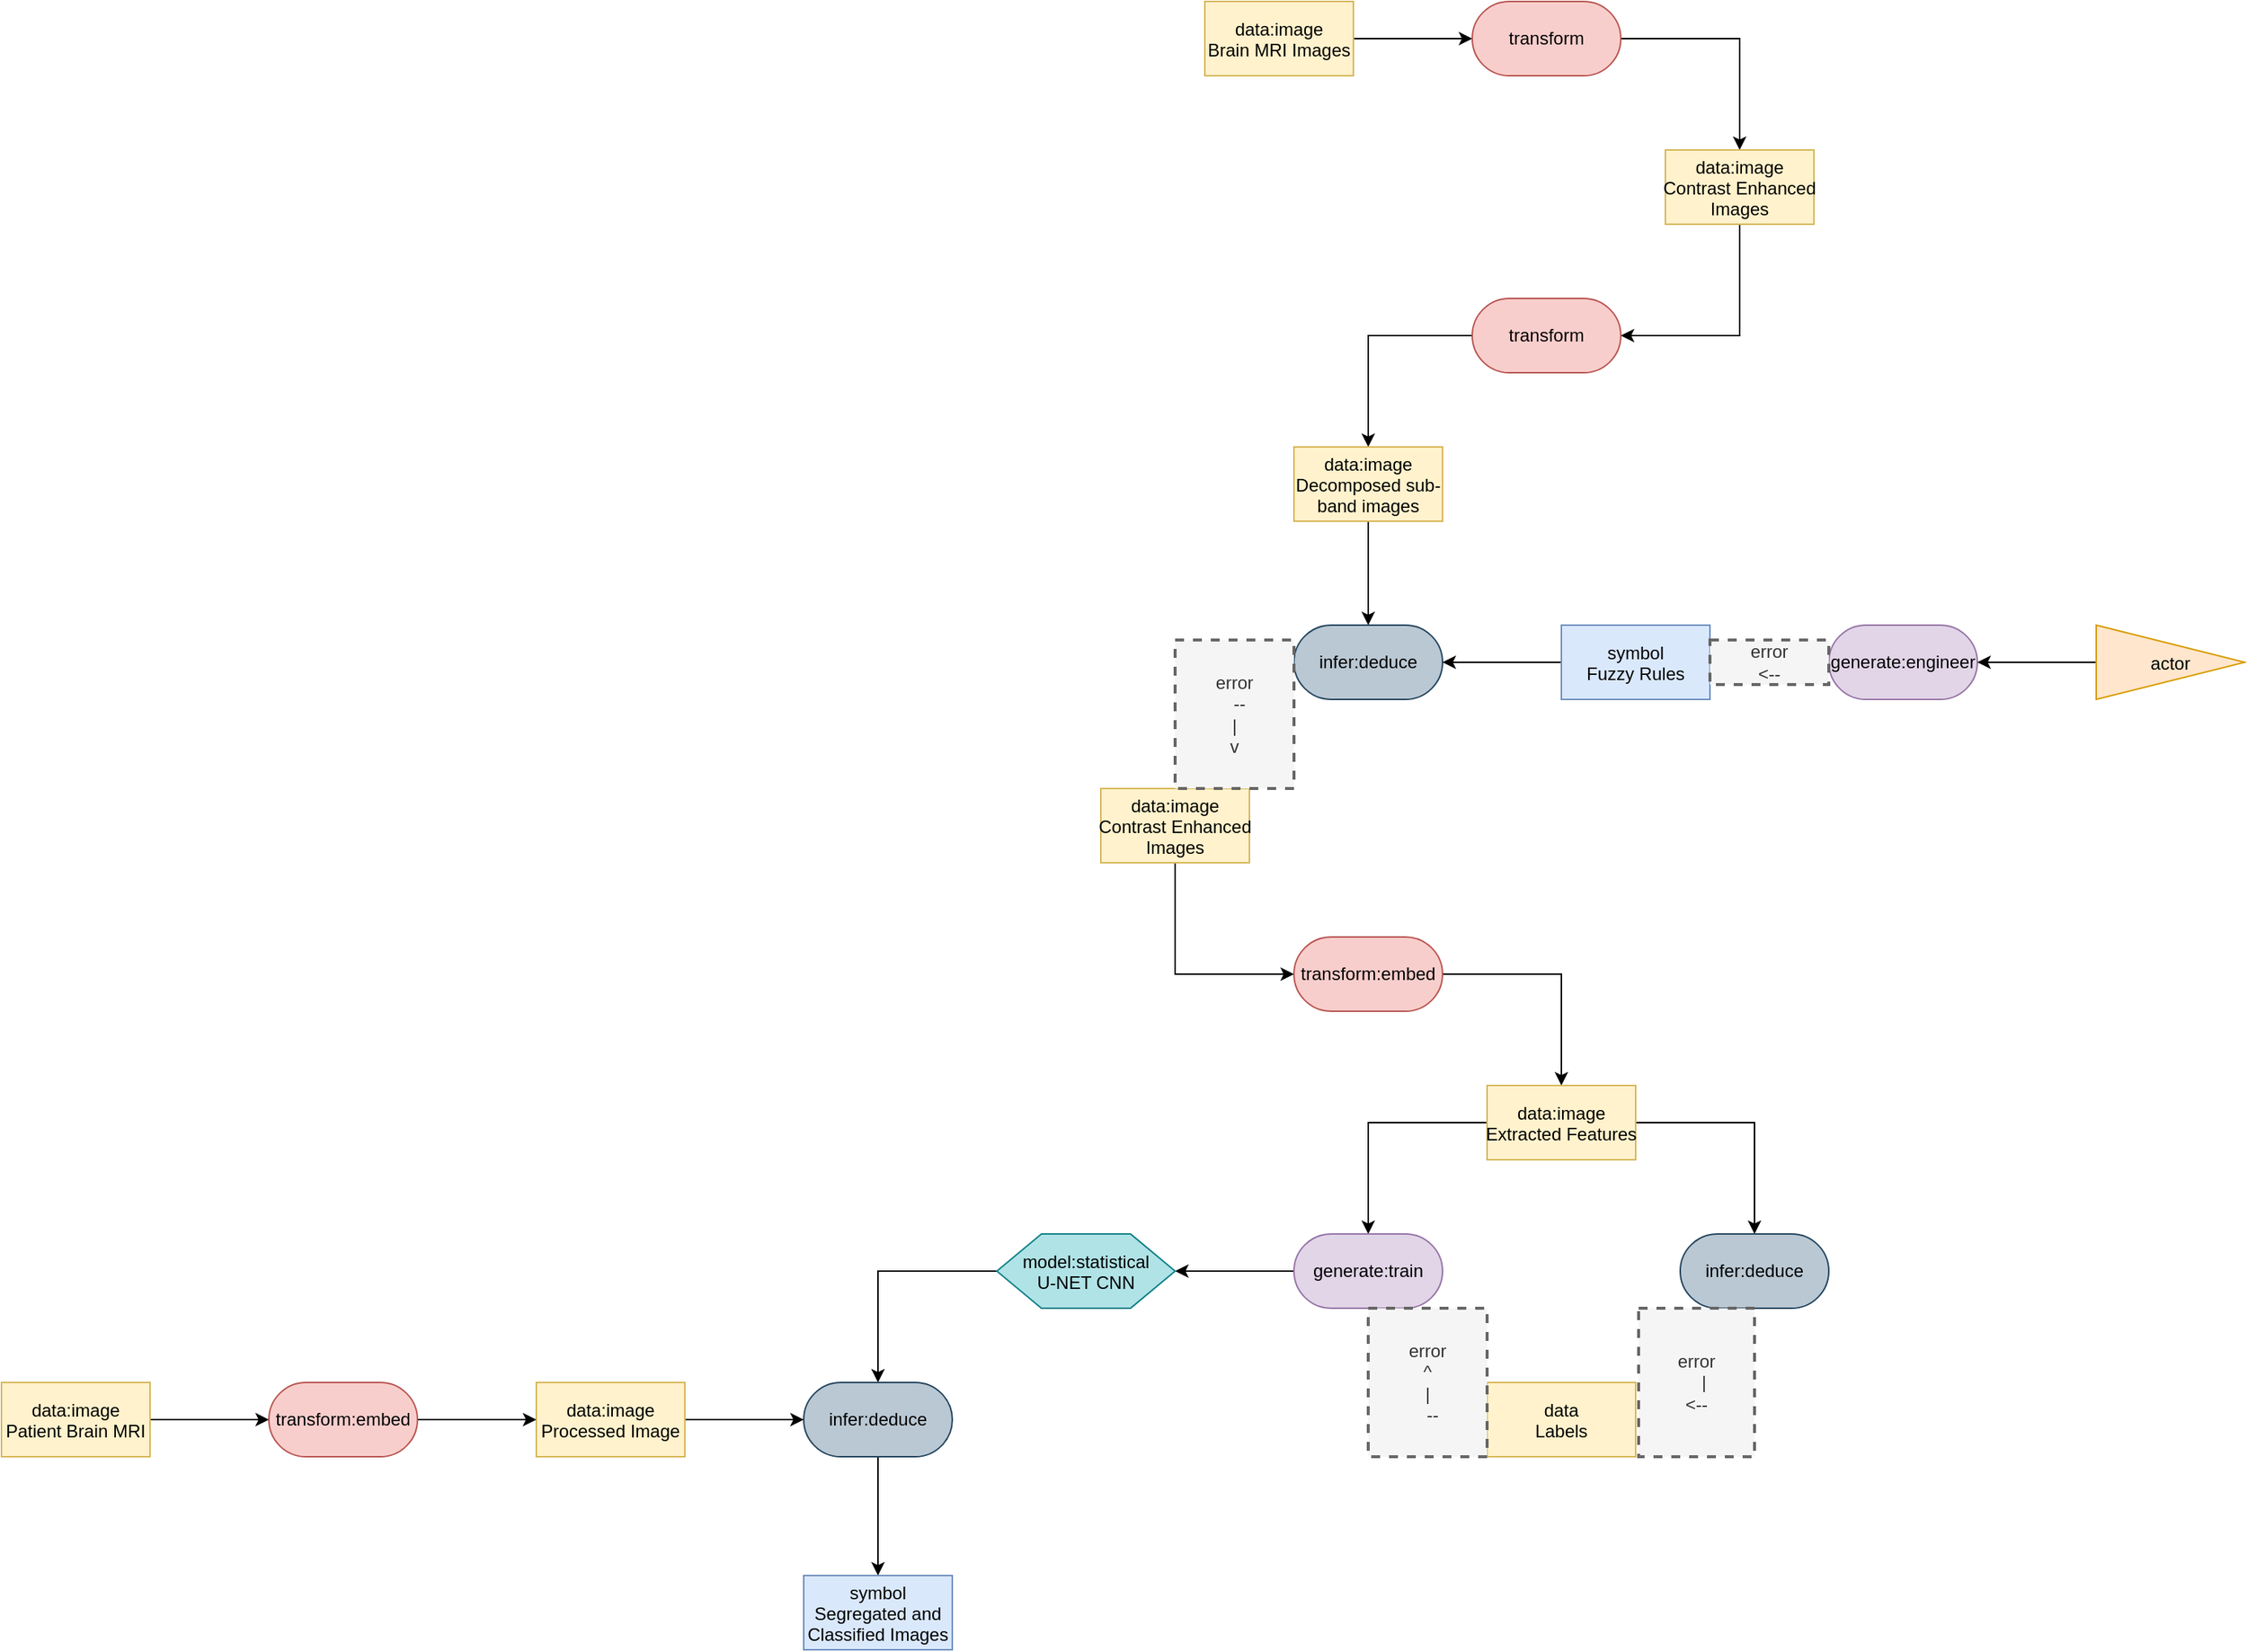<mxfile version="27.1.6" pages="2">
  <diagram name="Page-1" id="plBq_J1SbF4jnuTHjJlc">
    <mxGraphModel dx="1572" dy="942" grid="1" gridSize="10" guides="1" tooltips="1" connect="1" arrows="1" fold="1" page="1" pageScale="1" pageWidth="3300" pageHeight="4681" math="0" shadow="0">
      <root>
        <mxCell id="0" />
        <mxCell id="1" parent="0" />
        <mxCell id="vXU0knyB1zImoZu9zCc7-3" style="edgeStyle=orthogonalEdgeStyle;rounded=0;orthogonalLoop=1;jettySize=auto;html=1;entryX=0;entryY=0.5;entryDx=0;entryDy=0;" parent="1" source="vXU0knyB1zImoZu9zCc7-1" target="vXU0knyB1zImoZu9zCc7-2" edge="1">
          <mxGeometry relative="1" as="geometry" />
        </mxCell>
        <mxCell id="vXU0knyB1zImoZu9zCc7-1" value="data:image&#xa;Brain MRI Images" style="rectangle;fillColor=#fff2cc;strokeColor=#d6b656;" parent="1" name="data" vertex="1">
          <mxGeometry x="1040" y="440" width="100" height="50" as="geometry" />
        </mxCell>
        <mxCell id="vXU0knyB1zImoZu9zCc7-5" style="edgeStyle=orthogonalEdgeStyle;rounded=0;orthogonalLoop=1;jettySize=auto;html=1;entryX=0.5;entryY=0;entryDx=0;entryDy=0;" parent="1" source="vXU0knyB1zImoZu9zCc7-2" target="vXU0knyB1zImoZu9zCc7-4" edge="1">
          <mxGeometry relative="1" as="geometry" />
        </mxCell>
        <mxCell id="vXU0knyB1zImoZu9zCc7-2" value="transform" style="rounded=1;whiteSpace=wrap;html=1;arcSize=50;fillColor=#f8cecc;strokeColor=#b85450;" parent="1" name="transform" vertex="1">
          <mxGeometry x="1220" y="440" width="100" height="50" as="geometry" />
        </mxCell>
        <mxCell id="vXU0knyB1zImoZu9zCc7-7" style="edgeStyle=orthogonalEdgeStyle;rounded=0;orthogonalLoop=1;jettySize=auto;html=1;exitX=0.5;exitY=1;exitDx=0;exitDy=0;entryX=1;entryY=0.5;entryDx=0;entryDy=0;" parent="1" source="vXU0knyB1zImoZu9zCc7-4" target="vXU0knyB1zImoZu9zCc7-6" edge="1">
          <mxGeometry relative="1" as="geometry" />
        </mxCell>
        <mxCell id="vXU0knyB1zImoZu9zCc7-4" value="data:image&#xa;Contrast Enhanced&#xa;Images" style="rectangle;fillColor=#fff2cc;strokeColor=#d6b656;" parent="1" name="data" vertex="1">
          <mxGeometry x="1350" y="540" width="100" height="50" as="geometry" />
        </mxCell>
        <mxCell id="vXU0knyB1zImoZu9zCc7-56" style="edgeStyle=orthogonalEdgeStyle;rounded=0;orthogonalLoop=1;jettySize=auto;html=1;exitX=0;exitY=0.5;exitDx=0;exitDy=0;entryX=0.5;entryY=0;entryDx=0;entryDy=0;" parent="1" source="vXU0knyB1zImoZu9zCc7-6" target="vXU0knyB1zImoZu9zCc7-8" edge="1">
          <mxGeometry relative="1" as="geometry" />
        </mxCell>
        <mxCell id="vXU0knyB1zImoZu9zCc7-6" value="transform" style="rounded=1;whiteSpace=wrap;html=1;arcSize=50;fillColor=#f8cecc;strokeColor=#b85450;" parent="1" name="transform" vertex="1">
          <mxGeometry x="1220" y="640" width="100" height="50" as="geometry" />
        </mxCell>
        <mxCell id="vXU0knyB1zImoZu9zCc7-11" style="edgeStyle=orthogonalEdgeStyle;rounded=0;orthogonalLoop=1;jettySize=auto;html=1;exitX=0.5;exitY=1;exitDx=0;exitDy=0;entryX=0.5;entryY=0;entryDx=0;entryDy=0;" parent="1" source="vXU0knyB1zImoZu9zCc7-8" target="vXU0knyB1zImoZu9zCc7-10" edge="1">
          <mxGeometry relative="1" as="geometry" />
        </mxCell>
        <mxCell id="vXU0knyB1zImoZu9zCc7-8" value="data:image&#xa;Decomposed sub-&#xa;band images" style="rectangle;fillColor=#fff2cc;strokeColor=#d6b656;" parent="1" name="data" vertex="1">
          <mxGeometry x="1100" y="740" width="100" height="50" as="geometry" />
        </mxCell>
        <mxCell id="vXU0knyB1zImoZu9zCc7-10" value="infer:deduce" style="rounded=1;whiteSpace=wrap;html=1;arcSize=50;fillColor=#bac8d3;strokeColor=#23445d;" parent="1" name="infer:deduce" vertex="1">
          <mxGeometry x="1100" y="860" width="100" height="50" as="geometry" />
        </mxCell>
        <mxCell id="vXU0knyB1zImoZu9zCc7-13" style="edgeStyle=orthogonalEdgeStyle;rounded=0;orthogonalLoop=1;jettySize=auto;html=1;entryX=1;entryY=0.5;entryDx=0;entryDy=0;" parent="1" source="vXU0knyB1zImoZu9zCc7-12" target="vXU0knyB1zImoZu9zCc7-10" edge="1">
          <mxGeometry relative="1" as="geometry" />
        </mxCell>
        <mxCell id="vXU0knyB1zImoZu9zCc7-12" value="symbol&#xa;Fuzzy Rules" style="rectangle;fillColor=#dae8fc;strokeColor=#6c8ebf;" parent="1" name="symbol" vertex="1">
          <mxGeometry x="1280" y="860" width="100" height="50" as="geometry" />
        </mxCell>
        <mxCell id="vXU0knyB1zImoZu9zCc7-14" value="generate:engineer" style="rounded=1;whiteSpace=wrap;html=1;arcSize=50;fillColor=#e1d5e7;strokeColor=#9673a6;" parent="1" name="generate:engineer" vertex="1">
          <mxGeometry x="1460" y="860" width="100" height="50" as="geometry" />
        </mxCell>
        <mxCell id="vXU0knyB1zImoZu9zCc7-17" style="edgeStyle=orthogonalEdgeStyle;rounded=0;orthogonalLoop=1;jettySize=auto;html=1;exitX=0;exitY=0.5;exitDx=0;exitDy=0;entryX=1;entryY=0.5;entryDx=0;entryDy=0;" parent="1" source="vXU0knyB1zImoZu9zCc7-16" target="vXU0knyB1zImoZu9zCc7-14" edge="1">
          <mxGeometry relative="1" as="geometry" />
        </mxCell>
        <mxCell id="vXU0knyB1zImoZu9zCc7-16" value="actor" style="triangle;fillColor=#ffe6cc;strokeColor=#d79b00;" parent="1" name="actor" vertex="1">
          <mxGeometry x="1640" y="860" width="100" height="50" as="geometry" />
        </mxCell>
        <mxCell id="vXU0knyB1zImoZu9zCc7-19" value="&lt;div&gt;error&lt;/div&gt;&lt;div&gt;&amp;lt;--&lt;/div&gt;" style="text;html=1;align=center;verticalAlign=middle;whiteSpace=wrap;rounded=0;dashed=1;fillColor=#f5f5f5;fontColor=#333333;strokeColor=#666666;strokeWidth=2;" parent="1" name="text" vertex="1">
          <mxGeometry x="1380" y="870" width="80" height="30" as="geometry" />
        </mxCell>
        <mxCell id="vXU0knyB1zImoZu9zCc7-27" style="edgeStyle=orthogonalEdgeStyle;rounded=0;orthogonalLoop=1;jettySize=auto;html=1;exitX=0.5;exitY=1;exitDx=0;exitDy=0;entryX=0;entryY=0.5;entryDx=0;entryDy=0;" parent="1" source="vXU0knyB1zImoZu9zCc7-20" target="vXU0knyB1zImoZu9zCc7-25" edge="1">
          <mxGeometry relative="1" as="geometry" />
        </mxCell>
        <mxCell id="vXU0knyB1zImoZu9zCc7-20" value="data:image&#xa;Contrast Enhanced&#xa;Images" style="rectangle;fillColor=#fff2cc;strokeColor=#d6b656;" parent="1" name="data" vertex="1">
          <mxGeometry x="970" y="970" width="100" height="50" as="geometry" />
        </mxCell>
        <mxCell id="vXU0knyB1zImoZu9zCc7-23" value="&lt;div&gt;error&lt;/div&gt;&lt;div&gt;&amp;nbsp; --&lt;/div&gt;&lt;div&gt;|&lt;/div&gt;&lt;div&gt;v&lt;/div&gt;" style="text;html=1;align=center;verticalAlign=middle;whiteSpace=wrap;rounded=0;dashed=1;fillColor=#f5f5f5;fontColor=#333333;strokeColor=#666666;strokeWidth=2;" parent="1" name="text" vertex="1">
          <mxGeometry x="1020" y="870" width="80" height="100" as="geometry" />
        </mxCell>
        <mxCell id="vXU0knyB1zImoZu9zCc7-29" style="edgeStyle=orthogonalEdgeStyle;rounded=0;orthogonalLoop=1;jettySize=auto;html=1;exitX=1;exitY=0.5;exitDx=0;exitDy=0;entryX=0.5;entryY=0;entryDx=0;entryDy=0;" parent="1" source="vXU0knyB1zImoZu9zCc7-25" target="vXU0knyB1zImoZu9zCc7-28" edge="1">
          <mxGeometry relative="1" as="geometry" />
        </mxCell>
        <mxCell id="vXU0knyB1zImoZu9zCc7-25" value="transform:embed" style="rounded=1;whiteSpace=wrap;html=1;arcSize=50;fillColor=#f8cecc;strokeColor=#b85450;" parent="1" name="transform" vertex="1">
          <mxGeometry x="1100" y="1070" width="100" height="50" as="geometry" />
        </mxCell>
        <mxCell id="vXU0knyB1zImoZu9zCc7-31" style="edgeStyle=orthogonalEdgeStyle;rounded=0;orthogonalLoop=1;jettySize=auto;html=1;exitX=1;exitY=0.5;exitDx=0;exitDy=0;entryX=0.5;entryY=0;entryDx=0;entryDy=0;" parent="1" source="vXU0knyB1zImoZu9zCc7-28" target="vXU0knyB1zImoZu9zCc7-30" edge="1">
          <mxGeometry relative="1" as="geometry" />
        </mxCell>
        <mxCell id="vXU0knyB1zImoZu9zCc7-37" style="edgeStyle=orthogonalEdgeStyle;rounded=0;orthogonalLoop=1;jettySize=auto;html=1;exitX=0;exitY=0.5;exitDx=0;exitDy=0;entryX=0.5;entryY=0;entryDx=0;entryDy=0;" parent="1" source="vXU0knyB1zImoZu9zCc7-28" target="vXU0knyB1zImoZu9zCc7-36" edge="1">
          <mxGeometry relative="1" as="geometry" />
        </mxCell>
        <mxCell id="vXU0knyB1zImoZu9zCc7-28" value="data:image&#xa;Extracted Features" style="rectangle;fillColor=#fff2cc;strokeColor=#d6b656;" parent="1" name="data" vertex="1">
          <mxGeometry x="1230" y="1170" width="100" height="50" as="geometry" />
        </mxCell>
        <mxCell id="vXU0knyB1zImoZu9zCc7-30" value="infer:deduce" style="rounded=1;whiteSpace=wrap;html=1;arcSize=50;fillColor=#bac8d3;strokeColor=#23445d;" parent="1" name="infer:deduce" vertex="1">
          <mxGeometry x="1360" y="1270" width="100" height="50" as="geometry" />
        </mxCell>
        <mxCell id="vXU0knyB1zImoZu9zCc7-32" value="data&#xa;Labels" style="rectangle;fillColor=#fff2cc;strokeColor=#d6b656;" parent="1" name="data" vertex="1">
          <mxGeometry x="1230" y="1370" width="100" height="50" as="geometry" />
        </mxCell>
        <mxCell id="vXU0knyB1zImoZu9zCc7-34" value="&lt;div&gt;error&lt;/div&gt;&lt;div&gt;&amp;nbsp;&amp;nbsp; |&lt;/div&gt;&lt;div&gt;&amp;lt;--&lt;/div&gt;" style="text;html=1;align=center;verticalAlign=middle;whiteSpace=wrap;rounded=0;dashed=1;fillColor=#f5f5f5;fontColor=#333333;strokeColor=#666666;strokeWidth=2;" parent="1" name="text" vertex="1">
          <mxGeometry x="1332" y="1320" width="78" height="100" as="geometry" />
        </mxCell>
        <mxCell id="vXU0knyB1zImoZu9zCc7-41" style="edgeStyle=orthogonalEdgeStyle;rounded=0;orthogonalLoop=1;jettySize=auto;html=1;exitX=0;exitY=0.5;exitDx=0;exitDy=0;entryX=1;entryY=0.5;entryDx=0;entryDy=0;" parent="1" source="vXU0knyB1zImoZu9zCc7-36" target="vXU0knyB1zImoZu9zCc7-40" edge="1">
          <mxGeometry relative="1" as="geometry" />
        </mxCell>
        <mxCell id="vXU0knyB1zImoZu9zCc7-36" value="generate:train" style="rounded=1;whiteSpace=wrap;html=1;arcSize=50;fillColor=#e1d5e7;strokeColor=#9673a6;" parent="1" name="generate:train" vertex="1">
          <mxGeometry x="1100" y="1270" width="100" height="50" as="geometry" />
        </mxCell>
        <mxCell id="vXU0knyB1zImoZu9zCc7-39" value="&lt;div&gt;error&lt;/div&gt;&lt;div&gt;^&lt;/div&gt;&lt;div&gt;|&lt;/div&gt;&lt;div&gt;&amp;nbsp; --&lt;/div&gt;" style="text;html=1;align=center;verticalAlign=middle;whiteSpace=wrap;rounded=0;dashed=1;fillColor=#f5f5f5;fontColor=#333333;strokeColor=#666666;strokeWidth=2;" parent="1" name="text" vertex="1">
          <mxGeometry x="1150" y="1320" width="80" height="100" as="geometry" />
        </mxCell>
        <mxCell id="vXU0knyB1zImoZu9zCc7-43" style="edgeStyle=orthogonalEdgeStyle;rounded=0;orthogonalLoop=1;jettySize=auto;html=1;exitX=0;exitY=0.5;exitDx=0;exitDy=0;entryX=0.5;entryY=0;entryDx=0;entryDy=0;" parent="1" source="vXU0knyB1zImoZu9zCc7-40" target="vXU0knyB1zImoZu9zCc7-42" edge="1">
          <mxGeometry relative="1" as="geometry" />
        </mxCell>
        <mxCell id="vXU0knyB1zImoZu9zCc7-40" value="model:statistical&#xa;U-NET CNN" style="shape=hexagon;perimeter=hexagonPerimeter2;fillColor=#b0e3e6;strokeColor=#0e8088;" parent="1" name="model" vertex="1">
          <mxGeometry x="900" y="1270" width="120" height="50" as="geometry" />
        </mxCell>
        <mxCell id="vXU0knyB1zImoZu9zCc7-45" style="edgeStyle=orthogonalEdgeStyle;rounded=0;orthogonalLoop=1;jettySize=auto;html=1;entryX=0.5;entryY=0;entryDx=0;entryDy=0;" parent="1" source="vXU0knyB1zImoZu9zCc7-42" target="vXU0knyB1zImoZu9zCc7-44" edge="1">
          <mxGeometry relative="1" as="geometry" />
        </mxCell>
        <mxCell id="vXU0knyB1zImoZu9zCc7-42" value="infer:deduce" style="rounded=1;whiteSpace=wrap;html=1;arcSize=50;fillColor=#bac8d3;strokeColor=#23445d;" parent="1" name="infer:deduce" vertex="1">
          <mxGeometry x="770" y="1370" width="100" height="50" as="geometry" />
        </mxCell>
        <mxCell id="vXU0knyB1zImoZu9zCc7-44" value="symbol&#xa;Segregated and&#xa;Classified Images" style="rectangle;fillColor=#dae8fc;strokeColor=#6c8ebf;" parent="1" name="symbol" vertex="1">
          <mxGeometry x="770" y="1500" width="100" height="50" as="geometry" />
        </mxCell>
        <mxCell id="vXU0knyB1zImoZu9zCc7-47" style="edgeStyle=orthogonalEdgeStyle;rounded=0;orthogonalLoop=1;jettySize=auto;html=1;entryX=0;entryY=0.5;entryDx=0;entryDy=0;" parent="1" source="vXU0knyB1zImoZu9zCc7-46" target="vXU0knyB1zImoZu9zCc7-42" edge="1">
          <mxGeometry relative="1" as="geometry" />
        </mxCell>
        <mxCell id="vXU0knyB1zImoZu9zCc7-46" value="data:image&#xa;Processed Image" style="rectangle;fillColor=#fff2cc;strokeColor=#d6b656;" parent="1" name="data" vertex="1">
          <mxGeometry x="590" y="1370" width="100" height="50" as="geometry" />
        </mxCell>
        <mxCell id="vXU0knyB1zImoZu9zCc7-50" style="edgeStyle=orthogonalEdgeStyle;rounded=0;orthogonalLoop=1;jettySize=auto;html=1;entryX=0;entryY=0.5;entryDx=0;entryDy=0;" parent="1" source="vXU0knyB1zImoZu9zCc7-49" target="vXU0knyB1zImoZu9zCc7-46" edge="1">
          <mxGeometry relative="1" as="geometry" />
        </mxCell>
        <mxCell id="vXU0knyB1zImoZu9zCc7-49" value="transform:embed" style="rounded=1;whiteSpace=wrap;html=1;arcSize=50;fillColor=#f8cecc;strokeColor=#b85450;" parent="1" name="transform" vertex="1">
          <mxGeometry x="410" y="1370" width="100" height="50" as="geometry" />
        </mxCell>
        <mxCell id="vXU0knyB1zImoZu9zCc7-52" style="edgeStyle=orthogonalEdgeStyle;rounded=0;orthogonalLoop=1;jettySize=auto;html=1;entryX=0;entryY=0.5;entryDx=0;entryDy=0;" parent="1" source="vXU0knyB1zImoZu9zCc7-51" target="vXU0knyB1zImoZu9zCc7-49" edge="1">
          <mxGeometry relative="1" as="geometry" />
        </mxCell>
        <mxCell id="vXU0knyB1zImoZu9zCc7-51" value="data:image&#xa;Patient Brain MRI" style="rectangle;fillColor=#fff2cc;strokeColor=#d6b656;" parent="1" name="data" vertex="1">
          <mxGeometry x="230" y="1370" width="100" height="50" as="geometry" />
        </mxCell>
      </root>
    </mxGraphModel>
  </diagram>
  <diagram name="Copy of Page-1" id="rh2TqpmMgndfDfDlXJi5">
    <mxGraphModel dx="1572" dy="942" grid="1" gridSize="10" guides="1" tooltips="1" connect="1" arrows="1" fold="1" page="1" pageScale="1" pageWidth="3300" pageHeight="4681" math="0" shadow="0">
      <root>
        <mxCell id="P4KTk3TcEHt_nHzG0izp-0" />
        <mxCell id="P4KTk3TcEHt_nHzG0izp-1" parent="P4KTk3TcEHt_nHzG0izp-0" />
        <mxCell id="P4KTk3TcEHt_nHzG0izp-2" style="edgeStyle=orthogonalEdgeStyle;rounded=0;orthogonalLoop=1;jettySize=auto;html=1;entryX=0;entryY=0.5;entryDx=0;entryDy=0;" edge="1" parent="P4KTk3TcEHt_nHzG0izp-1" source="P4KTk3TcEHt_nHzG0izp-3" target="P4KTk3TcEHt_nHzG0izp-5">
          <mxGeometry relative="1" as="geometry" />
        </mxCell>
        <mxCell id="P4KTk3TcEHt_nHzG0izp-3" value="data:image&#xa;Brain MRI Images" style="rectangle;fillColor=#fff2cc;strokeColor=#d6b656;" name="data" vertex="1" parent="P4KTk3TcEHt_nHzG0izp-1">
          <mxGeometry x="1040" y="440" width="100" height="50" as="geometry" />
        </mxCell>
        <mxCell id="P4KTk3TcEHt_nHzG0izp-4" style="edgeStyle=orthogonalEdgeStyle;rounded=0;orthogonalLoop=1;jettySize=auto;html=1;entryX=0.5;entryY=0;entryDx=0;entryDy=0;" edge="1" parent="P4KTk3TcEHt_nHzG0izp-1" source="P4KTk3TcEHt_nHzG0izp-5" target="P4KTk3TcEHt_nHzG0izp-7">
          <mxGeometry relative="1" as="geometry" />
        </mxCell>
        <mxCell id="P4KTk3TcEHt_nHzG0izp-5" value="transform" style="rounded=1;whiteSpace=wrap;html=1;arcSize=50;fillColor=#f8cecc;strokeColor=#b85450;" name="transform" vertex="1" parent="P4KTk3TcEHt_nHzG0izp-1">
          <mxGeometry x="1220" y="440" width="100" height="50" as="geometry" />
        </mxCell>
        <mxCell id="P4KTk3TcEHt_nHzG0izp-6" style="edgeStyle=orthogonalEdgeStyle;rounded=0;orthogonalLoop=1;jettySize=auto;html=1;exitX=0.5;exitY=1;exitDx=0;exitDy=0;entryX=1;entryY=0.5;entryDx=0;entryDy=0;" edge="1" parent="P4KTk3TcEHt_nHzG0izp-1" source="P4KTk3TcEHt_nHzG0izp-7" target="P4KTk3TcEHt_nHzG0izp-9">
          <mxGeometry relative="1" as="geometry" />
        </mxCell>
        <mxCell id="P4KTk3TcEHt_nHzG0izp-7" value="data:image&#xa;Contrast Enhanced&#xa;Images" style="rectangle;fillColor=#fff2cc;strokeColor=#d6b656;" name="data" vertex="1" parent="P4KTk3TcEHt_nHzG0izp-1">
          <mxGeometry x="1350" y="540" width="100" height="50" as="geometry" />
        </mxCell>
        <mxCell id="P4KTk3TcEHt_nHzG0izp-8" style="edgeStyle=orthogonalEdgeStyle;rounded=0;orthogonalLoop=1;jettySize=auto;html=1;exitX=0;exitY=0.5;exitDx=0;exitDy=0;entryX=0.5;entryY=0;entryDx=0;entryDy=0;" edge="1" parent="P4KTk3TcEHt_nHzG0izp-1" source="P4KTk3TcEHt_nHzG0izp-9" target="P4KTk3TcEHt_nHzG0izp-11">
          <mxGeometry relative="1" as="geometry" />
        </mxCell>
        <mxCell id="P4KTk3TcEHt_nHzG0izp-9" value="transform" style="rounded=1;whiteSpace=wrap;html=1;arcSize=50;fillColor=#f8cecc;strokeColor=#b85450;" name="transform" vertex="1" parent="P4KTk3TcEHt_nHzG0izp-1">
          <mxGeometry x="1220" y="640" width="100" height="50" as="geometry" />
        </mxCell>
        <mxCell id="P4KTk3TcEHt_nHzG0izp-10" style="edgeStyle=orthogonalEdgeStyle;rounded=0;orthogonalLoop=1;jettySize=auto;html=1;exitX=0.5;exitY=1;exitDx=0;exitDy=0;entryX=0.5;entryY=0;entryDx=0;entryDy=0;" edge="1" parent="P4KTk3TcEHt_nHzG0izp-1" source="P4KTk3TcEHt_nHzG0izp-11" target="P4KTk3TcEHt_nHzG0izp-12">
          <mxGeometry relative="1" as="geometry" />
        </mxCell>
        <mxCell id="P4KTk3TcEHt_nHzG0izp-11" value="data:image&#xa;Decomposed sub-&#xa;band images" style="rectangle;fillColor=#fff2cc;strokeColor=#d6b656;" name="data" vertex="1" parent="P4KTk3TcEHt_nHzG0izp-1">
          <mxGeometry x="1100" y="740" width="100" height="50" as="geometry" />
        </mxCell>
        <mxCell id="SeXNIJijtXnnBELia0Na-1" style="edgeStyle=orthogonalEdgeStyle;rounded=0;orthogonalLoop=1;jettySize=auto;html=1;exitX=0;exitY=0.5;exitDx=0;exitDy=0;entryX=0.5;entryY=0;entryDx=0;entryDy=0;" edge="1" parent="P4KTk3TcEHt_nHzG0izp-1" source="P4KTk3TcEHt_nHzG0izp-12" target="P4KTk3TcEHt_nHzG0izp-20">
          <mxGeometry relative="1" as="geometry" />
        </mxCell>
        <mxCell id="P4KTk3TcEHt_nHzG0izp-12" value="infer:deduce" style="rounded=1;whiteSpace=wrap;html=1;arcSize=50;fillColor=#bac8d3;strokeColor=#23445d;" name="infer:deduce" vertex="1" parent="P4KTk3TcEHt_nHzG0izp-1">
          <mxGeometry x="1100" y="860" width="100" height="50" as="geometry" />
        </mxCell>
        <mxCell id="P4KTk3TcEHt_nHzG0izp-13" style="edgeStyle=orthogonalEdgeStyle;rounded=0;orthogonalLoop=1;jettySize=auto;html=1;entryX=1;entryY=0.5;entryDx=0;entryDy=0;" edge="1" parent="P4KTk3TcEHt_nHzG0izp-1" source="P4KTk3TcEHt_nHzG0izp-14" target="P4KTk3TcEHt_nHzG0izp-12">
          <mxGeometry relative="1" as="geometry" />
        </mxCell>
        <mxCell id="P4KTk3TcEHt_nHzG0izp-14" value="symbol&#xa;Fuzzy Rules" style="rectangle;fillColor=#dae8fc;strokeColor=#6c8ebf;" name="symbol" vertex="1" parent="P4KTk3TcEHt_nHzG0izp-1">
          <mxGeometry x="1280" y="860" width="100" height="50" as="geometry" />
        </mxCell>
        <mxCell id="SeXNIJijtXnnBELia0Na-0" style="edgeStyle=orthogonalEdgeStyle;rounded=0;orthogonalLoop=1;jettySize=auto;html=1;exitX=0;exitY=0.5;exitDx=0;exitDy=0;entryX=1;entryY=0.5;entryDx=0;entryDy=0;" edge="1" parent="P4KTk3TcEHt_nHzG0izp-1" source="P4KTk3TcEHt_nHzG0izp-15" target="P4KTk3TcEHt_nHzG0izp-14">
          <mxGeometry relative="1" as="geometry" />
        </mxCell>
        <mxCell id="P4KTk3TcEHt_nHzG0izp-15" value="generate:engineer" style="rounded=1;whiteSpace=wrap;html=1;arcSize=50;fillColor=#e1d5e7;strokeColor=#9673a6;" name="generate:engineer" vertex="1" parent="P4KTk3TcEHt_nHzG0izp-1">
          <mxGeometry x="1460" y="860" width="100" height="50" as="geometry" />
        </mxCell>
        <mxCell id="P4KTk3TcEHt_nHzG0izp-16" style="edgeStyle=orthogonalEdgeStyle;rounded=0;orthogonalLoop=1;jettySize=auto;html=1;exitX=0;exitY=0.5;exitDx=0;exitDy=0;entryX=1;entryY=0.5;entryDx=0;entryDy=0;" edge="1" parent="P4KTk3TcEHt_nHzG0izp-1" source="P4KTk3TcEHt_nHzG0izp-17" target="P4KTk3TcEHt_nHzG0izp-15">
          <mxGeometry relative="1" as="geometry" />
        </mxCell>
        <mxCell id="P4KTk3TcEHt_nHzG0izp-17" value="actor" style="triangle;fillColor=#ffe6cc;strokeColor=#d79b00;" name="actor" vertex="1" parent="P4KTk3TcEHt_nHzG0izp-1">
          <mxGeometry x="1640" y="860" width="100" height="50" as="geometry" />
        </mxCell>
        <mxCell id="P4KTk3TcEHt_nHzG0izp-19" style="edgeStyle=orthogonalEdgeStyle;rounded=0;orthogonalLoop=1;jettySize=auto;html=1;exitX=0.5;exitY=1;exitDx=0;exitDy=0;entryX=0;entryY=0.5;entryDx=0;entryDy=0;" edge="1" parent="P4KTk3TcEHt_nHzG0izp-1" source="P4KTk3TcEHt_nHzG0izp-20" target="P4KTk3TcEHt_nHzG0izp-23">
          <mxGeometry relative="1" as="geometry" />
        </mxCell>
        <mxCell id="P4KTk3TcEHt_nHzG0izp-20" value="data:image&#xa;Contrast Enhanced&#xa;Images" style="rectangle;fillColor=#fff2cc;strokeColor=#d6b656;" name="data" vertex="1" parent="P4KTk3TcEHt_nHzG0izp-1">
          <mxGeometry x="970" y="970" width="100" height="50" as="geometry" />
        </mxCell>
        <mxCell id="P4KTk3TcEHt_nHzG0izp-22" style="edgeStyle=orthogonalEdgeStyle;rounded=0;orthogonalLoop=1;jettySize=auto;html=1;exitX=1;exitY=0.5;exitDx=0;exitDy=0;entryX=0.5;entryY=0;entryDx=0;entryDy=0;" edge="1" parent="P4KTk3TcEHt_nHzG0izp-1" source="P4KTk3TcEHt_nHzG0izp-23" target="P4KTk3TcEHt_nHzG0izp-26">
          <mxGeometry relative="1" as="geometry" />
        </mxCell>
        <mxCell id="P4KTk3TcEHt_nHzG0izp-23" value="transform:embed" style="rounded=1;whiteSpace=wrap;html=1;arcSize=50;fillColor=#f8cecc;strokeColor=#b85450;" name="transform" vertex="1" parent="P4KTk3TcEHt_nHzG0izp-1">
          <mxGeometry x="1100" y="1070" width="100" height="50" as="geometry" />
        </mxCell>
        <mxCell id="P4KTk3TcEHt_nHzG0izp-24" style="edgeStyle=orthogonalEdgeStyle;rounded=0;orthogonalLoop=1;jettySize=auto;html=1;exitX=1;exitY=0.5;exitDx=0;exitDy=0;entryX=0.5;entryY=0;entryDx=0;entryDy=0;" edge="1" parent="P4KTk3TcEHt_nHzG0izp-1" source="P4KTk3TcEHt_nHzG0izp-26" target="P4KTk3TcEHt_nHzG0izp-27">
          <mxGeometry relative="1" as="geometry" />
        </mxCell>
        <mxCell id="P4KTk3TcEHt_nHzG0izp-25" style="edgeStyle=orthogonalEdgeStyle;rounded=0;orthogonalLoop=1;jettySize=auto;html=1;exitX=0;exitY=0.5;exitDx=0;exitDy=0;entryX=0.5;entryY=0;entryDx=0;entryDy=0;" edge="1" parent="P4KTk3TcEHt_nHzG0izp-1" source="P4KTk3TcEHt_nHzG0izp-26" target="P4KTk3TcEHt_nHzG0izp-31">
          <mxGeometry relative="1" as="geometry" />
        </mxCell>
        <mxCell id="P4KTk3TcEHt_nHzG0izp-26" value="data:image&#xa;Extracted Features" style="rectangle;fillColor=#fff2cc;strokeColor=#d6b656;" name="data" vertex="1" parent="P4KTk3TcEHt_nHzG0izp-1">
          <mxGeometry x="1230" y="1170" width="100" height="50" as="geometry" />
        </mxCell>
        <mxCell id="SeXNIJijtXnnBELia0Na-2" style="edgeStyle=orthogonalEdgeStyle;rounded=0;orthogonalLoop=1;jettySize=auto;html=1;exitX=0.5;exitY=1;exitDx=0;exitDy=0;entryX=1;entryY=0.5;entryDx=0;entryDy=0;" edge="1" parent="P4KTk3TcEHt_nHzG0izp-1" source="P4KTk3TcEHt_nHzG0izp-27" target="P4KTk3TcEHt_nHzG0izp-28">
          <mxGeometry relative="1" as="geometry" />
        </mxCell>
        <mxCell id="P4KTk3TcEHt_nHzG0izp-27" value="infer:deduce" style="rounded=1;whiteSpace=wrap;html=1;arcSize=50;fillColor=#bac8d3;strokeColor=#23445d;" name="infer:deduce" vertex="1" parent="P4KTk3TcEHt_nHzG0izp-1">
          <mxGeometry x="1360" y="1270" width="100" height="50" as="geometry" />
        </mxCell>
        <mxCell id="SeXNIJijtXnnBELia0Na-3" style="edgeStyle=orthogonalEdgeStyle;rounded=0;orthogonalLoop=1;jettySize=auto;html=1;exitX=0;exitY=0.5;exitDx=0;exitDy=0;entryX=0.5;entryY=1;entryDx=0;entryDy=0;" edge="1" parent="P4KTk3TcEHt_nHzG0izp-1" source="P4KTk3TcEHt_nHzG0izp-28" target="P4KTk3TcEHt_nHzG0izp-31">
          <mxGeometry relative="1" as="geometry" />
        </mxCell>
        <mxCell id="P4KTk3TcEHt_nHzG0izp-28" value="data&#xa;Labels" style="rectangle;fillColor=#fff2cc;strokeColor=#d6b656;" name="data" vertex="1" parent="P4KTk3TcEHt_nHzG0izp-1">
          <mxGeometry x="1230" y="1370" width="100" height="50" as="geometry" />
        </mxCell>
        <mxCell id="P4KTk3TcEHt_nHzG0izp-30" style="edgeStyle=orthogonalEdgeStyle;rounded=0;orthogonalLoop=1;jettySize=auto;html=1;exitX=0;exitY=0.5;exitDx=0;exitDy=0;entryX=1;entryY=0.5;entryDx=0;entryDy=0;" edge="1" parent="P4KTk3TcEHt_nHzG0izp-1" source="P4KTk3TcEHt_nHzG0izp-31" target="P4KTk3TcEHt_nHzG0izp-34">
          <mxGeometry relative="1" as="geometry" />
        </mxCell>
        <mxCell id="P4KTk3TcEHt_nHzG0izp-31" value="generate:train" style="rounded=1;whiteSpace=wrap;html=1;arcSize=50;fillColor=#e1d5e7;strokeColor=#9673a6;" name="generate:train" vertex="1" parent="P4KTk3TcEHt_nHzG0izp-1">
          <mxGeometry x="1100" y="1270" width="100" height="50" as="geometry" />
        </mxCell>
        <mxCell id="P4KTk3TcEHt_nHzG0izp-33" style="edgeStyle=orthogonalEdgeStyle;rounded=0;orthogonalLoop=1;jettySize=auto;html=1;exitX=0;exitY=0.5;exitDx=0;exitDy=0;entryX=0.5;entryY=0;entryDx=0;entryDy=0;" edge="1" parent="P4KTk3TcEHt_nHzG0izp-1" source="P4KTk3TcEHt_nHzG0izp-34" target="P4KTk3TcEHt_nHzG0izp-36">
          <mxGeometry relative="1" as="geometry" />
        </mxCell>
        <mxCell id="P4KTk3TcEHt_nHzG0izp-34" value="model:statistical&#xa;U-NET CNN" style="shape=hexagon;perimeter=hexagonPerimeter2;fillColor=#b0e3e6;strokeColor=#0e8088;" name="model" vertex="1" parent="P4KTk3TcEHt_nHzG0izp-1">
          <mxGeometry x="900" y="1270" width="120" height="50" as="geometry" />
        </mxCell>
        <mxCell id="P4KTk3TcEHt_nHzG0izp-35" style="edgeStyle=orthogonalEdgeStyle;rounded=0;orthogonalLoop=1;jettySize=auto;html=1;entryX=0.5;entryY=0;entryDx=0;entryDy=0;" edge="1" parent="P4KTk3TcEHt_nHzG0izp-1" source="P4KTk3TcEHt_nHzG0izp-36" target="P4KTk3TcEHt_nHzG0izp-37">
          <mxGeometry relative="1" as="geometry" />
        </mxCell>
        <mxCell id="P4KTk3TcEHt_nHzG0izp-36" value="infer:deduce" style="rounded=1;whiteSpace=wrap;html=1;arcSize=50;fillColor=#bac8d3;strokeColor=#23445d;" name="infer:deduce" vertex="1" parent="P4KTk3TcEHt_nHzG0izp-1">
          <mxGeometry x="770" y="1370" width="100" height="50" as="geometry" />
        </mxCell>
        <mxCell id="P4KTk3TcEHt_nHzG0izp-37" value="symbol&#xa;Segregated and&#xa;Classified Images" style="rectangle;fillColor=#dae8fc;strokeColor=#6c8ebf;" name="symbol" vertex="1" parent="P4KTk3TcEHt_nHzG0izp-1">
          <mxGeometry x="770" y="1500" width="100" height="50" as="geometry" />
        </mxCell>
        <mxCell id="P4KTk3TcEHt_nHzG0izp-38" style="edgeStyle=orthogonalEdgeStyle;rounded=0;orthogonalLoop=1;jettySize=auto;html=1;entryX=0;entryY=0.5;entryDx=0;entryDy=0;" edge="1" parent="P4KTk3TcEHt_nHzG0izp-1" source="P4KTk3TcEHt_nHzG0izp-39" target="P4KTk3TcEHt_nHzG0izp-36">
          <mxGeometry relative="1" as="geometry" />
        </mxCell>
        <mxCell id="P4KTk3TcEHt_nHzG0izp-39" value="data:image&#xa;Processed Image" style="rectangle;fillColor=#fff2cc;strokeColor=#d6b656;" name="data" vertex="1" parent="P4KTk3TcEHt_nHzG0izp-1">
          <mxGeometry x="590" y="1370" width="100" height="50" as="geometry" />
        </mxCell>
        <mxCell id="P4KTk3TcEHt_nHzG0izp-40" style="edgeStyle=orthogonalEdgeStyle;rounded=0;orthogonalLoop=1;jettySize=auto;html=1;entryX=0;entryY=0.5;entryDx=0;entryDy=0;" edge="1" parent="P4KTk3TcEHt_nHzG0izp-1" source="P4KTk3TcEHt_nHzG0izp-41" target="P4KTk3TcEHt_nHzG0izp-39">
          <mxGeometry relative="1" as="geometry" />
        </mxCell>
        <mxCell id="P4KTk3TcEHt_nHzG0izp-41" value="transform:embed" style="rounded=1;whiteSpace=wrap;html=1;arcSize=50;fillColor=#f8cecc;strokeColor=#b85450;" name="transform" vertex="1" parent="P4KTk3TcEHt_nHzG0izp-1">
          <mxGeometry x="410" y="1370" width="100" height="50" as="geometry" />
        </mxCell>
        <mxCell id="P4KTk3TcEHt_nHzG0izp-42" style="edgeStyle=orthogonalEdgeStyle;rounded=0;orthogonalLoop=1;jettySize=auto;html=1;entryX=0;entryY=0.5;entryDx=0;entryDy=0;" edge="1" parent="P4KTk3TcEHt_nHzG0izp-1" source="P4KTk3TcEHt_nHzG0izp-43" target="P4KTk3TcEHt_nHzG0izp-41">
          <mxGeometry relative="1" as="geometry" />
        </mxCell>
        <mxCell id="P4KTk3TcEHt_nHzG0izp-43" value="data:image&#xa;Patient Brain MRI" style="rectangle;fillColor=#fff2cc;strokeColor=#d6b656;" name="data" vertex="1" parent="P4KTk3TcEHt_nHzG0izp-1">
          <mxGeometry x="230" y="1370" width="100" height="50" as="geometry" />
        </mxCell>
      </root>
    </mxGraphModel>
  </diagram>
</mxfile>
